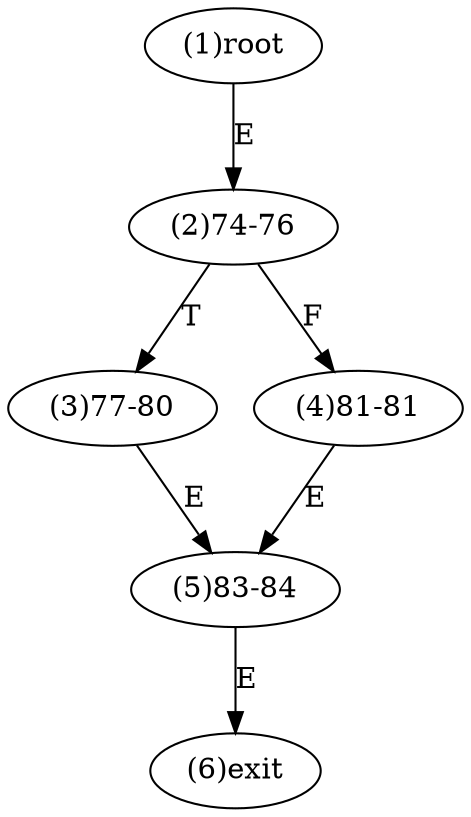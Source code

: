 digraph "" { 
1[ label="(1)root"];
2[ label="(2)74-76"];
3[ label="(3)77-80"];
4[ label="(4)81-81"];
5[ label="(5)83-84"];
6[ label="(6)exit"];
1->2[ label="E"];
2->4[ label="F"];
2->3[ label="T"];
3->5[ label="E"];
4->5[ label="E"];
5->6[ label="E"];
}
